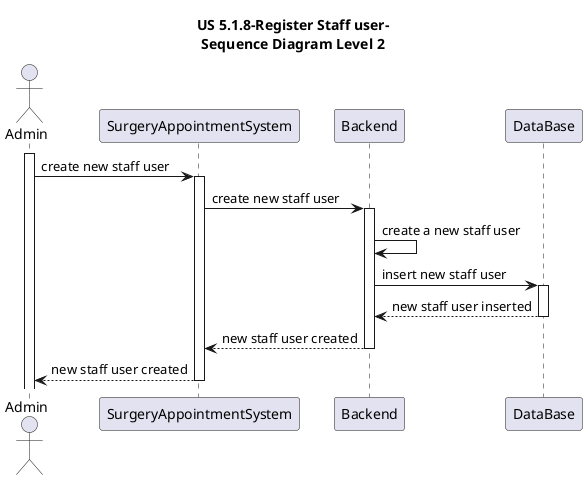 @startuml

title US 5.1.8-Register Staff user-\nSequence Diagram Level 2

actor Admin
participant SurgeryAppointmentSystem
participant Backend
participant DataBase

activate Admin

Admin -> SurgeryAppointmentSystem: create new staff user

    activate SurgeryAppointmentSystem
        
    SurgeryAppointmentSystem -> Backend: create new staff user
    
    activate Backend
    
    Backend -> Backend: create a new staff user
    
    Backend -> DataBase: insert new staff user
    
        activate DataBase
        
        DataBase --> Backend: new staff user inserted
        
        deactivate DataBase
        
    Backend --> SurgeryAppointmentSystem: new staff user created
    
    deactivate Backend
    
    SurgeryAppointmentSystem --> Admin: new staff user created
    
    deactivate SurgeryAppointmentSystem
    
@enduml